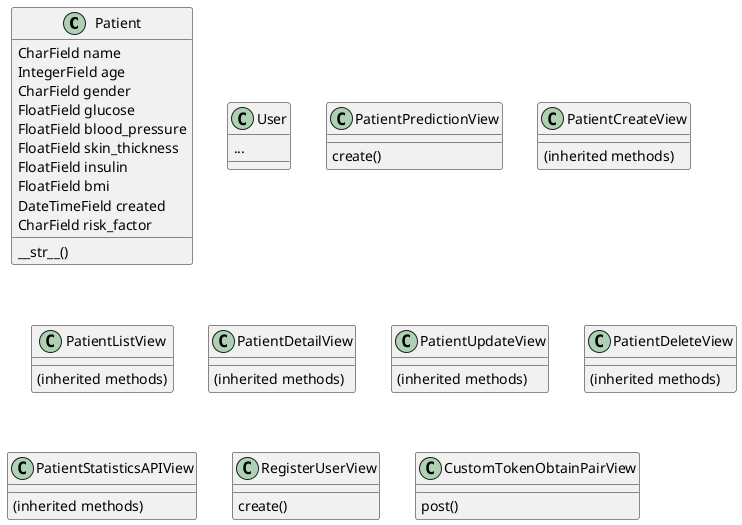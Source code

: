 @startuml
class Patient {
  CharField name
  IntegerField age
  CharField gender
  FloatField glucose
  FloatField blood_pressure
  FloatField skin_thickness
  FloatField insulin
  FloatField bmi
  DateTimeField created
  CharField risk_factor
  __str__()
}

class User {
  ...
}

class PatientPredictionView {
  create()
}

class PatientCreateView {
  (inherited methods)
}

class PatientListView {
  (inherited methods)
}

class PatientDetailView {
  (inherited methods)
}

class PatientUpdateView {
  (inherited methods)
}

class PatientDeleteView {
  (inherited methods)
}

class PatientStatisticsAPIView {
  (inherited methods)
}

class RegisterUserView {
  create()
}

class CustomTokenObtainPairView {
  post()
}
@enduml
